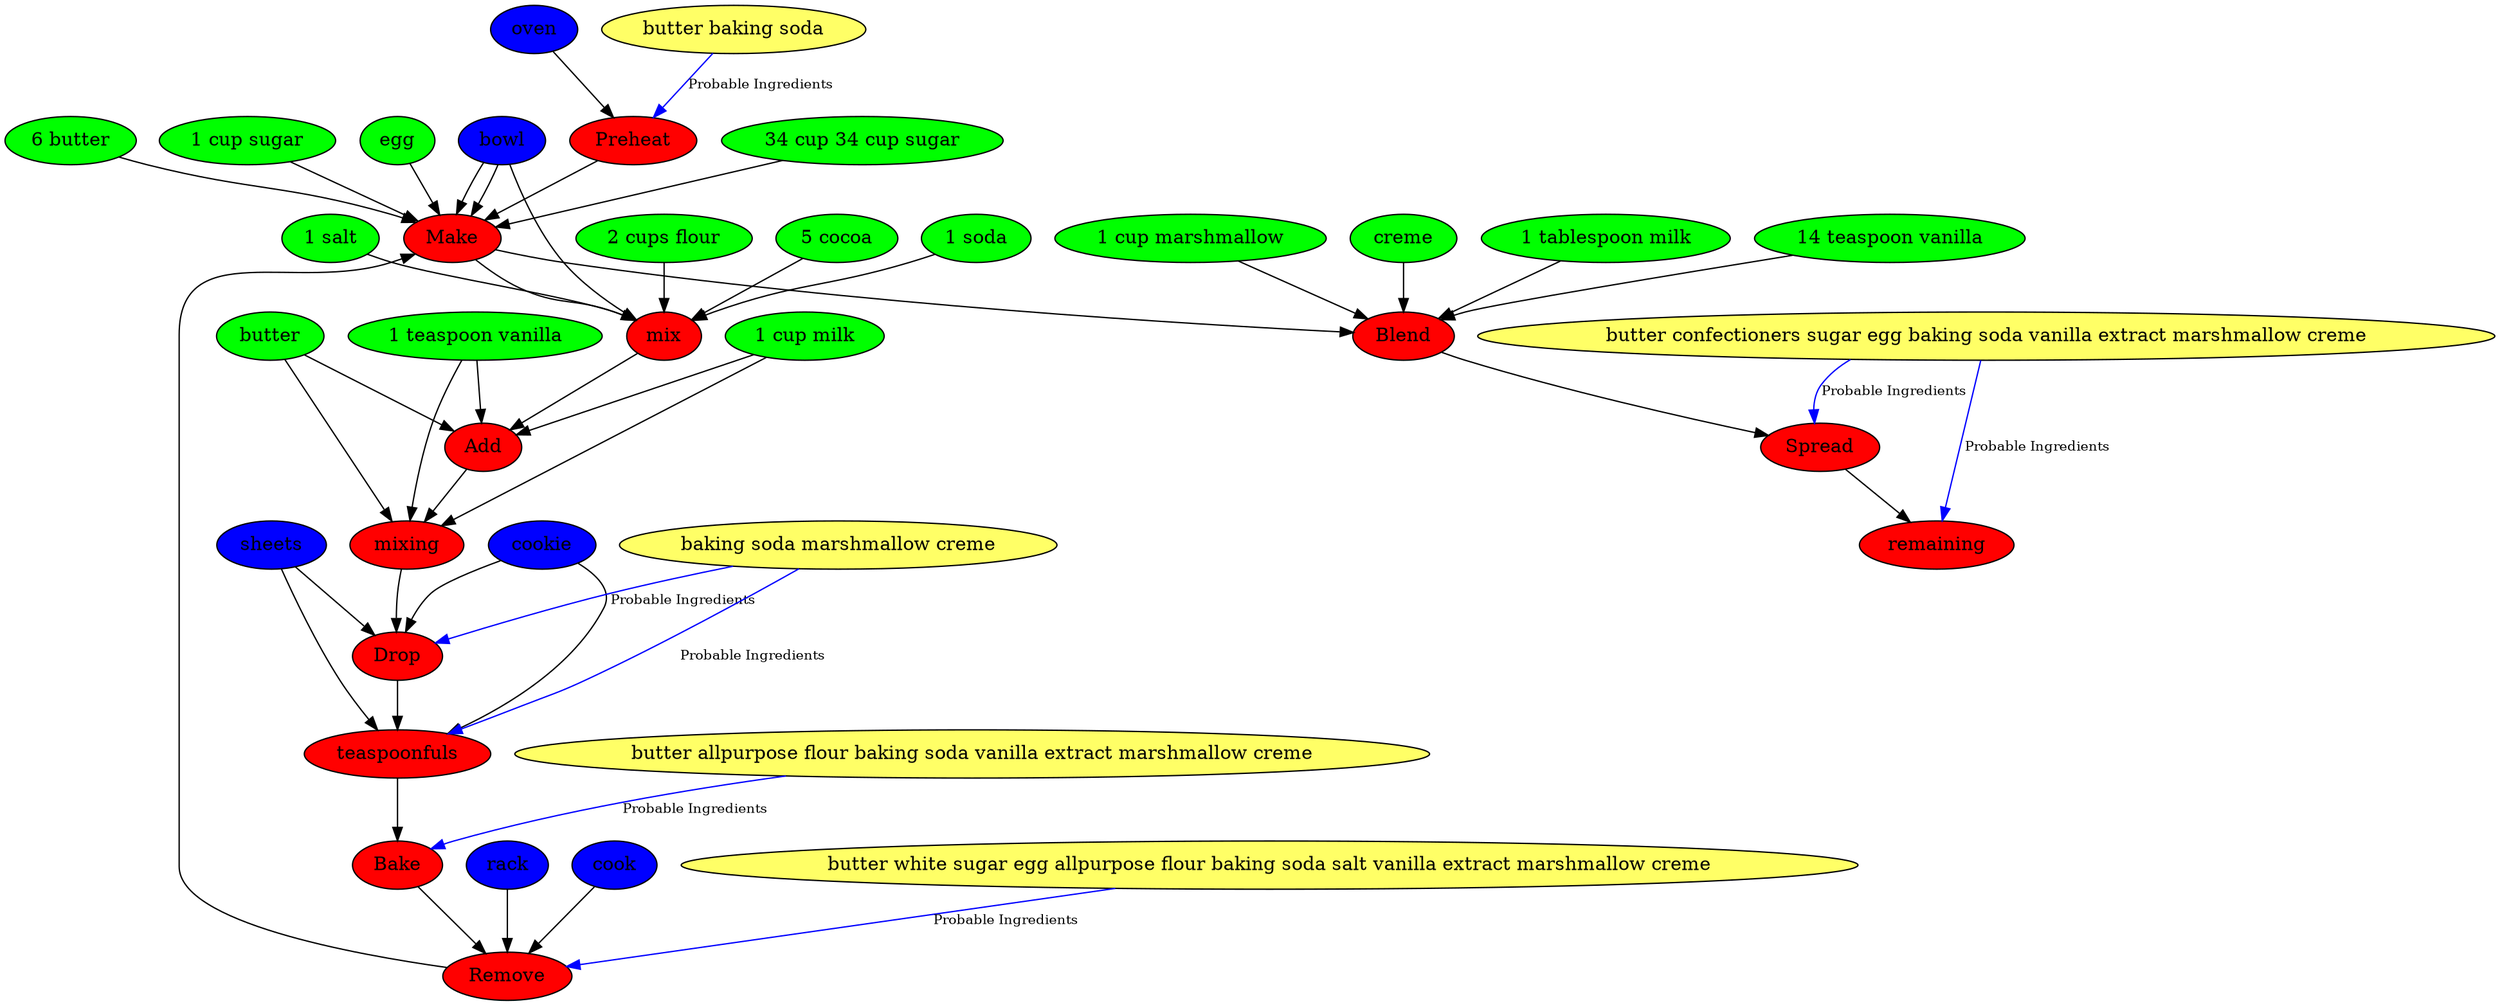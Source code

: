 digraph G {
Preheat [style=filled, fillcolor=red];
oven [style=filled, fillcolor="#0000ff"];
"butter baking soda" [style=filled, fillcolor="#ffff66"];
Make [style=filled, fillcolor=red];
"6 butter" [style=filled, fillcolor=green];
"1 cup sugar" [style=filled, fillcolor=green];
egg [style=filled, fillcolor=green];
bowl [style=filled, fillcolor="#0000ff"];
bowl [style=filled, fillcolor="#0000ff"];
mix [style=filled, fillcolor=red];
"2 cups flour" [style=filled, fillcolor=green];
"5 cocoa" [style=filled, fillcolor=green];
"1 soda" [style=filled, fillcolor=green];
"1 salt" [style=filled, fillcolor=green];
Add [style=filled, fillcolor=red];
butter [style=filled, fillcolor=green];
"1 cup milk" [style=filled, fillcolor=green];
"1 teaspoon vanilla" [style=filled, fillcolor=green];
mixing [style=filled, fillcolor=red];
Drop [style=filled, fillcolor=red];
teaspoonfuls [style=filled, fillcolor=red];
cookie [style=filled, fillcolor="#0000ff"];
sheets [style=filled, fillcolor="#0000ff"];
"baking soda marshmallow creme" [style=filled, fillcolor="#ffff66"];
Bake [style=filled, fillcolor=red];
"butter allpurpose flour baking soda vanilla extract marshmallow creme" [style=filled, fillcolor="#ffff66"];
Remove [style=filled, fillcolor=red];
rack [style=filled, fillcolor="#0000ff"];
cook [style=filled, fillcolor="#0000ff"];
"butter white sugar egg allpurpose flour baking soda salt vanilla extract marshmallow creme" [style=filled, fillcolor="#ffff66"];
Make [style=filled, fillcolor=red];
"34 cup 34 cup sugar" [style=filled, fillcolor=green];
bowl [style=filled, fillcolor="#0000ff"];
Blend [style=filled, fillcolor=red];
"14 teaspoon vanilla" [style=filled, fillcolor=green];
"1 cup marshmallow" [style=filled, fillcolor=green];
creme [style=filled, fillcolor=green];
"1 tablespoon milk" [style=filled, fillcolor=green];
Spread [style=filled, fillcolor=red];
remaining [style=filled, fillcolor=red];
"butter confectioners sugar egg baking soda vanilla extract marshmallow creme" [style=filled, fillcolor="#ffff66"];
Preheat -> Make;
Make -> mix;
mix -> Add;
Add -> mixing;
mixing -> Drop;
Drop -> teaspoonfuls;
teaspoonfuls -> Bake;
Bake -> Remove;
Remove -> Make;
Make -> Blend;
Blend -> Spread;
Spread -> remaining;
"6 butter" -> Make;
"1 cup sugar" -> Make;
egg -> Make;
"2 cups flour" -> mix;
"5 cocoa" -> mix;
"1 soda" -> mix;
"1 salt" -> mix;
butter -> Add;
"1 cup milk" -> Add;
"1 teaspoon vanilla" -> Add;
butter -> mixing;
"1 cup milk" -> mixing;
"1 teaspoon vanilla" -> mixing;
"34 cup 34 cup sugar" -> Make;
"14 teaspoon vanilla" -> Blend;
"1 cup marshmallow" -> Blend;
creme -> Blend;
"1 tablespoon milk" -> Blend;
oven -> Preheat;
bowl -> Make;
bowl -> mix;
cookie -> Drop;
sheets -> Drop;
cookie -> teaspoonfuls;
sheets -> teaspoonfuls;
rack -> Remove;
cook -> Remove;
bowl -> Make;
"butter baking soda" -> Preheat  [color=blue, labelfontcolor="#009933", fontsize="10.0", label="Probable Ingredients"];
"baking soda marshmallow creme" -> Drop  [color=blue, labelfontcolor="#009933", fontsize="10.0", label="Probable Ingredients"];
"baking soda marshmallow creme" -> teaspoonfuls  [color=blue, labelfontcolor="#009933", fontsize="10.0", label="Probable Ingredients"];
"butter allpurpose flour baking soda vanilla extract marshmallow creme" -> Bake  [color=blue, labelfontcolor="#009933", fontsize="10.0", label="Probable Ingredients"];
"butter white sugar egg allpurpose flour baking soda salt vanilla extract marshmallow creme" -> Remove  [color=blue, labelfontcolor="#009933", fontsize="10.0", label="Probable Ingredients"];
"butter confectioners sugar egg baking soda vanilla extract marshmallow creme" -> Spread  [color=blue, labelfontcolor="#009933", fontsize="10.0", label="Probable Ingredients"];
"butter confectioners sugar egg baking soda vanilla extract marshmallow creme" -> remaining  [color=blue, labelfontcolor="#009933", fontsize="10.0", label="Probable Ingredients"];
}
